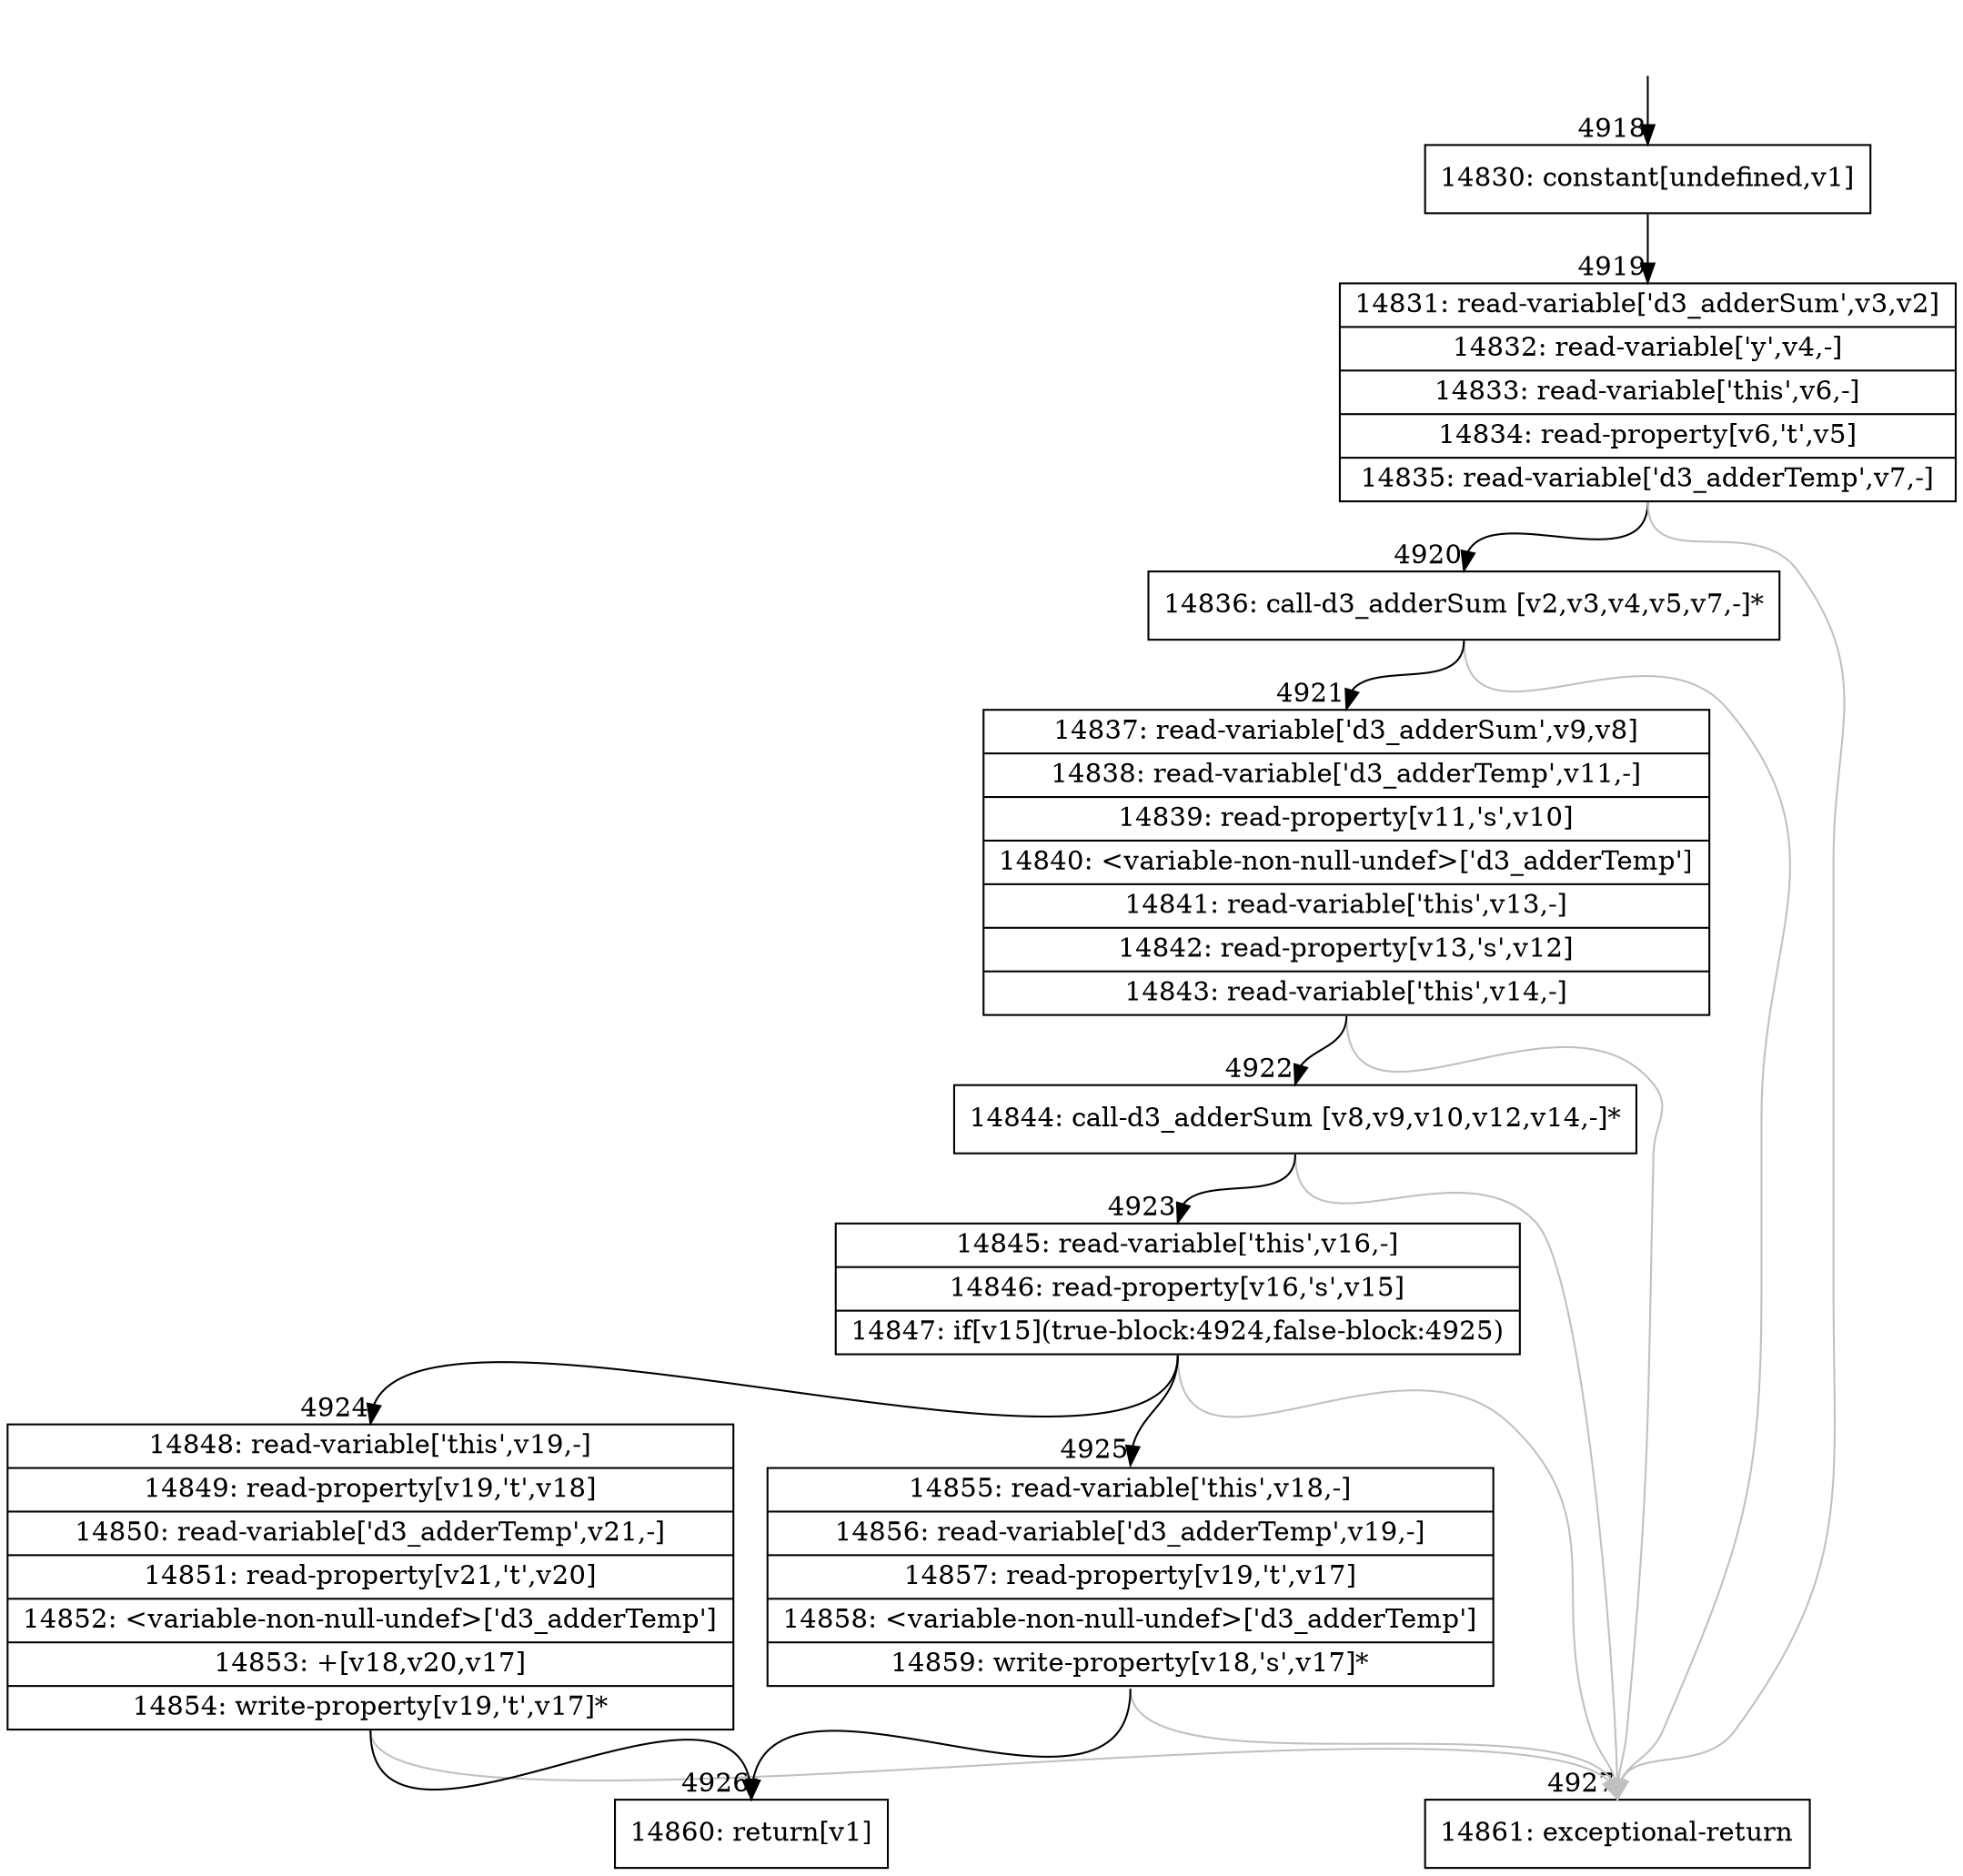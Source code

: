 digraph {
rankdir="TD"
BB_entry463[shape=none,label=""];
BB_entry463 -> BB4918 [tailport=s, headport=n, headlabel="    4918"]
BB4918 [shape=record label="{14830: constant[undefined,v1]}" ] 
BB4918 -> BB4919 [tailport=s, headport=n, headlabel="      4919"]
BB4919 [shape=record label="{14831: read-variable['d3_adderSum',v3,v2]|14832: read-variable['y',v4,-]|14833: read-variable['this',v6,-]|14834: read-property[v6,'t',v5]|14835: read-variable['d3_adderTemp',v7,-]}" ] 
BB4919 -> BB4920 [tailport=s, headport=n, headlabel="      4920"]
BB4919 -> BB4927 [tailport=s, headport=n, color=gray, headlabel="      4927"]
BB4920 [shape=record label="{14836: call-d3_adderSum [v2,v3,v4,v5,v7,-]*}" ] 
BB4920 -> BB4921 [tailport=s, headport=n, headlabel="      4921"]
BB4920 -> BB4927 [tailport=s, headport=n, color=gray]
BB4921 [shape=record label="{14837: read-variable['d3_adderSum',v9,v8]|14838: read-variable['d3_adderTemp',v11,-]|14839: read-property[v11,'s',v10]|14840: \<variable-non-null-undef\>['d3_adderTemp']|14841: read-variable['this',v13,-]|14842: read-property[v13,'s',v12]|14843: read-variable['this',v14,-]}" ] 
BB4921 -> BB4922 [tailport=s, headport=n, headlabel="      4922"]
BB4921 -> BB4927 [tailport=s, headport=n, color=gray]
BB4922 [shape=record label="{14844: call-d3_adderSum [v8,v9,v10,v12,v14,-]*}" ] 
BB4922 -> BB4923 [tailport=s, headport=n, headlabel="      4923"]
BB4922 -> BB4927 [tailport=s, headport=n, color=gray]
BB4923 [shape=record label="{14845: read-variable['this',v16,-]|14846: read-property[v16,'s',v15]|14847: if[v15](true-block:4924,false-block:4925)}" ] 
BB4923 -> BB4924 [tailport=s, headport=n, headlabel="      4924"]
BB4923 -> BB4925 [tailport=s, headport=n, headlabel="      4925"]
BB4923 -> BB4927 [tailport=s, headport=n, color=gray]
BB4924 [shape=record label="{14848: read-variable['this',v19,-]|14849: read-property[v19,'t',v18]|14850: read-variable['d3_adderTemp',v21,-]|14851: read-property[v21,'t',v20]|14852: \<variable-non-null-undef\>['d3_adderTemp']|14853: +[v18,v20,v17]|14854: write-property[v19,'t',v17]*}" ] 
BB4924 -> BB4926 [tailport=s, headport=n, headlabel="      4926"]
BB4924 -> BB4927 [tailport=s, headport=n, color=gray]
BB4925 [shape=record label="{14855: read-variable['this',v18,-]|14856: read-variable['d3_adderTemp',v19,-]|14857: read-property[v19,'t',v17]|14858: \<variable-non-null-undef\>['d3_adderTemp']|14859: write-property[v18,'s',v17]*}" ] 
BB4925 -> BB4926 [tailport=s, headport=n]
BB4925 -> BB4927 [tailport=s, headport=n, color=gray]
BB4926 [shape=record label="{14860: return[v1]}" ] 
BB4927 [shape=record label="{14861: exceptional-return}" ] 
//#$~ 2851
}
